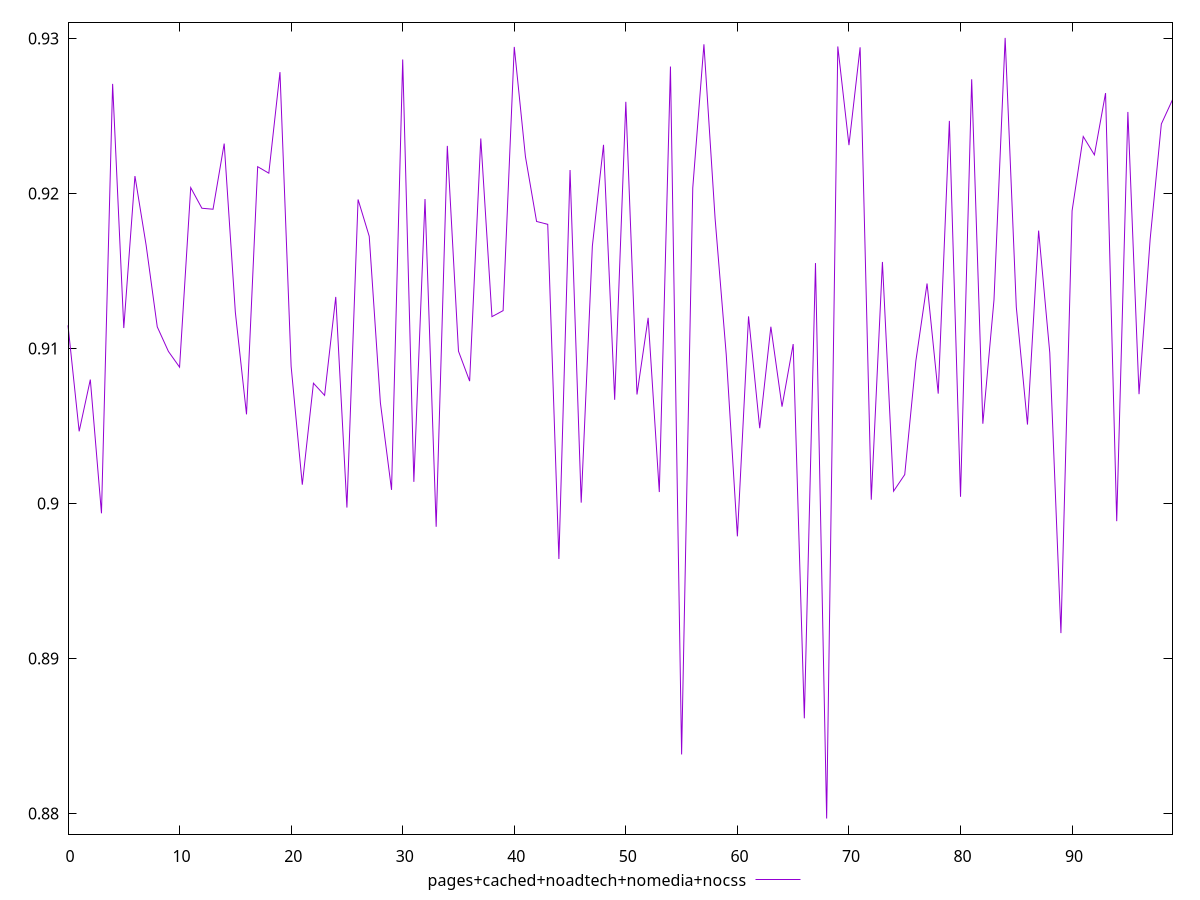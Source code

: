 reset

$pagesCachedNoadtechNomediaNocss <<EOF
0 0.9114895786442464
1 0.9046514124433992
2 0.9079909545001316
3 0.8993640658228146
4 0.9270673204113309
5 0.9113176214852754
6 0.9211207967303062
7 0.9166747042230152
8 0.9113935038707885
9 0.9098079305407297
10 0.908791932540095
11 0.9203743354683867
12 0.9190447479991939
13 0.9189808514833386
14 0.9232171049502885
15 0.9123305027560404
16 0.9057473608162607
17 0.9217249387449479
18 0.9213062202598469
19 0.9278260175442746
20 0.9088414278713729
21 0.9012098398393661
22 0.9077569848971488
23 0.9069717522416166
24 0.9133224144537239
25 0.8997321819127458
26 0.9196098180680107
27 0.9172337124822453
28 0.9065001912806419
29 0.9008750804595378
30 0.9286416192826773
31 0.9013917843925396
32 0.9196406696035716
33 0.898491950625985
34 0.9230681165264762
35 0.9098225773163112
36 0.907890638671989
37 0.9235437312956303
38 0.9120512915422146
39 0.9124392550165483
40 0.9294534716348771
41 0.9223828104232276
42 0.9181913921061233
43 0.9180047976810706
44 0.8964146803762277
45 0.9215127618727799
46 0.9000514505853167
47 0.9166011906952876
48 0.9231367079551327
49 0.9066877751203981
50 0.9259088124838868
51 0.9070280501465209
52 0.9119752549366246
53 0.9007344962936463
54 0.9281867571453059
55 0.8838047202950681
56 0.9203574023671414
57 0.9296204371466888
58 0.9183956133537272
59 0.9096031615945915
60 0.8978769823366005
61 0.9120687940673635
62 0.9048539177945538
63 0.9114013773225632
64 0.9062450956972528
65 0.9102826479302802
66 0.8861368814339055
67 0.9155066809185858
68 0.8796720674882483
69 0.929481356694705
70 0.923117181507704
71 0.9294278466663398
72 0.9002419503062968
73 0.915579837555441
74 0.9007903924035493
75 0.9018614908827167
76 0.9092085563553574
77 0.9141896808279237
78 0.9070851973572038
79 0.9246788892973474
80 0.9004297366906315
81 0.9273662837103537
82 0.905141803813509
83 0.9131291653782904
84 0.9300339275443932
85 0.912663510440096
86 0.9050889879618967
87 0.9176021094948956
88 0.9097194935438566
89 0.8916332412460267
90 0.9188783654882802
91 0.923672146424099
92 0.9224878929587077
93 0.9264733832459525
94 0.8988526921260295
95 0.9252554393833257
96 0.907049043763313
97 0.9170656790488029
98 0.9244785948100137
99 0.9260468787526561
EOF

set key outside below
set xrange [0:99]
set yrange [0.8786648302871254:0.9310411647455161]
set trange [0.8786648302871254:0.9310411647455161]
set terminal svg size 640, 500 enhanced background rgb 'white'
set output "report_00012_2021-02-09T11:01:39.952Z/meta/pScore/comparison/line/4_vs_5.svg"

plot $pagesCachedNoadtechNomediaNocss title "pages+cached+noadtech+nomedia+nocss" with line

reset
